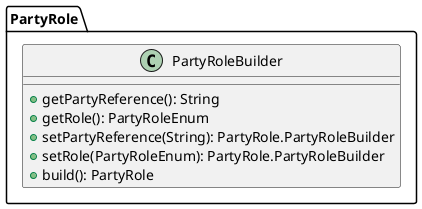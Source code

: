 @startuml

    class PartyRole.PartyRoleBuilder [[PartyRole.PartyRoleBuilder.html]] {
        +getPartyReference(): String
        +getRole(): PartyRoleEnum
        +setPartyReference(String): PartyRole.PartyRoleBuilder
        +setRole(PartyRoleEnum): PartyRole.PartyRoleBuilder
        +build(): PartyRole
    }

@enduml

